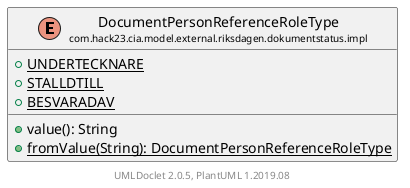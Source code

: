 @startuml
    set namespaceSeparator none
    hide empty fields
    hide empty methods

    enum "<size:14>DocumentPersonReferenceRoleType\n<size:10>com.hack23.cia.model.external.riksdagen.dokumentstatus.impl" as com.hack23.cia.model.external.riksdagen.dokumentstatus.impl.DocumentPersonReferenceRoleType [[DocumentPersonReferenceRoleType.html]] {
        {static} +UNDERTECKNARE
        {static} +STALLDTILL
        {static} +BESVARADAV
        +value(): String
        {static} +fromValue(String): DocumentPersonReferenceRoleType
    }

    center footer UMLDoclet 2.0.5, PlantUML 1.2019.08
@enduml
